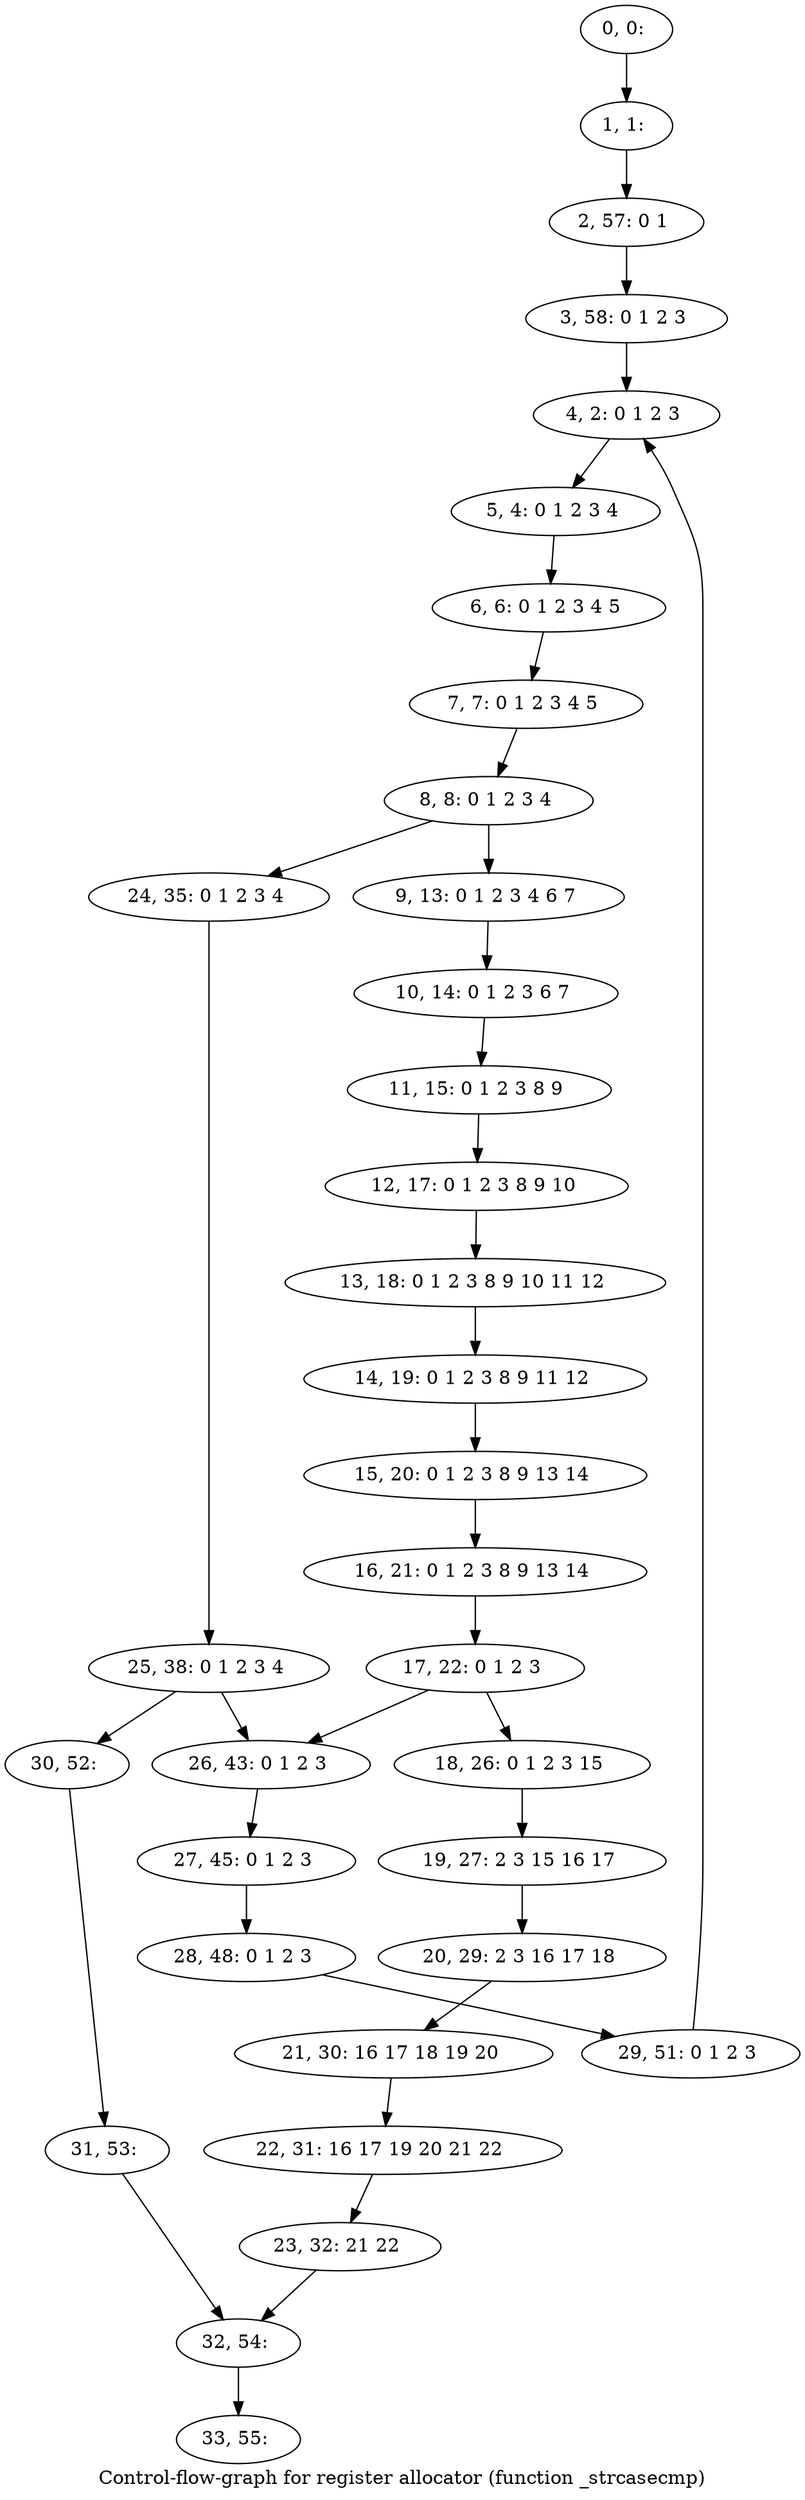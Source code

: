 digraph G {
graph [label="Control-flow-graph for register allocator (function _strcasecmp)"]
0[label="0, 0: "];
1[label="1, 1: "];
2[label="2, 57: 0 1 "];
3[label="3, 58: 0 1 2 3 "];
4[label="4, 2: 0 1 2 3 "];
5[label="5, 4: 0 1 2 3 4 "];
6[label="6, 6: 0 1 2 3 4 5 "];
7[label="7, 7: 0 1 2 3 4 5 "];
8[label="8, 8: 0 1 2 3 4 "];
9[label="9, 13: 0 1 2 3 4 6 7 "];
10[label="10, 14: 0 1 2 3 6 7 "];
11[label="11, 15: 0 1 2 3 8 9 "];
12[label="12, 17: 0 1 2 3 8 9 10 "];
13[label="13, 18: 0 1 2 3 8 9 10 11 12 "];
14[label="14, 19: 0 1 2 3 8 9 11 12 "];
15[label="15, 20: 0 1 2 3 8 9 13 14 "];
16[label="16, 21: 0 1 2 3 8 9 13 14 "];
17[label="17, 22: 0 1 2 3 "];
18[label="18, 26: 0 1 2 3 15 "];
19[label="19, 27: 2 3 15 16 17 "];
20[label="20, 29: 2 3 16 17 18 "];
21[label="21, 30: 16 17 18 19 20 "];
22[label="22, 31: 16 17 19 20 21 22 "];
23[label="23, 32: 21 22 "];
24[label="24, 35: 0 1 2 3 4 "];
25[label="25, 38: 0 1 2 3 4 "];
26[label="26, 43: 0 1 2 3 "];
27[label="27, 45: 0 1 2 3 "];
28[label="28, 48: 0 1 2 3 "];
29[label="29, 51: 0 1 2 3 "];
30[label="30, 52: "];
31[label="31, 53: "];
32[label="32, 54: "];
33[label="33, 55: "];
0->1 ;
1->2 ;
2->3 ;
3->4 ;
4->5 ;
5->6 ;
6->7 ;
7->8 ;
8->9 ;
8->24 ;
9->10 ;
10->11 ;
11->12 ;
12->13 ;
13->14 ;
14->15 ;
15->16 ;
16->17 ;
17->18 ;
17->26 ;
18->19 ;
19->20 ;
20->21 ;
21->22 ;
22->23 ;
23->32 ;
24->25 ;
25->26 ;
25->30 ;
26->27 ;
27->28 ;
28->29 ;
29->4 ;
30->31 ;
31->32 ;
32->33 ;
}
